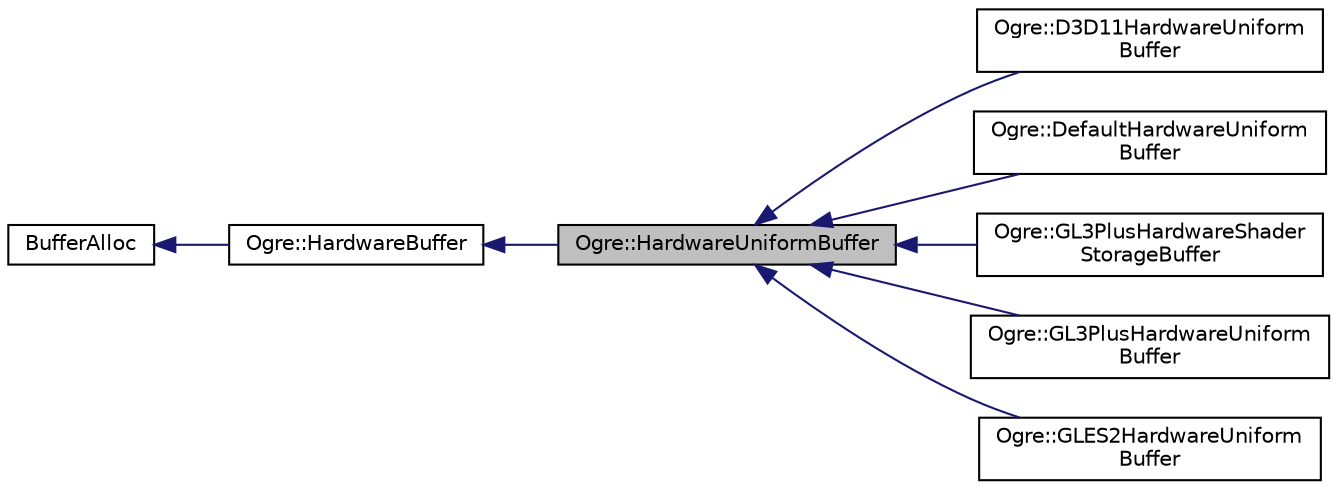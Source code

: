 digraph "Ogre::HardwareUniformBuffer"
{
  bgcolor="transparent";
  edge [fontname="Helvetica",fontsize="10",labelfontname="Helvetica",labelfontsize="10"];
  node [fontname="Helvetica",fontsize="10",shape=record];
  rankdir="LR";
  Node0 [label="Ogre::HardwareUniformBuffer",height=0.2,width=0.4,color="black", fillcolor="grey75", style="filled", fontcolor="black"];
  Node1 -> Node0 [dir="back",color="midnightblue",fontsize="10",style="solid",fontname="Helvetica"];
  Node1 [label="Ogre::HardwareBuffer",height=0.2,width=0.4,color="black",URL="$class_ogre_1_1_hardware_buffer.html",tooltip="Abstract class defining common features of hardware buffers. "];
  Node2 -> Node1 [dir="back",color="midnightblue",fontsize="10",style="solid",fontname="Helvetica"];
  Node2 [label="BufferAlloc",height=0.2,width=0.4,color="black",URL="$class_ogre_1_1_allocated_object.html"];
  Node0 -> Node3 [dir="back",color="midnightblue",fontsize="10",style="solid",fontname="Helvetica"];
  Node3 [label="Ogre::D3D11HardwareUniform\lBuffer",height=0.2,width=0.4,color="black",URL="$class_ogre_1_1_d3_d11_hardware_uniform_buffer.html",tooltip="Specialisation of HardwareBuffer for D3D11. "];
  Node0 -> Node4 [dir="back",color="midnightblue",fontsize="10",style="solid",fontname="Helvetica"];
  Node4 [label="Ogre::DefaultHardwareUniform\lBuffer",height=0.2,width=0.4,color="black",URL="$class_ogre_1_1_default_hardware_uniform_buffer.html",tooltip="Specialisation of HardwareUniformBuffer for emulation. "];
  Node0 -> Node5 [dir="back",color="midnightblue",fontsize="10",style="solid",fontname="Helvetica"];
  Node5 [label="Ogre::GL3PlusHardwareShader\lStorageBuffer",height=0.2,width=0.4,color="black",URL="$class_ogre_1_1_g_l3_plus_hardware_shader_storage_buffer.html",tooltip="Specialisation of HardwareUniformBuffer for the OpenGL Shader Storage Buffer. "];
  Node0 -> Node6 [dir="back",color="midnightblue",fontsize="10",style="solid",fontname="Helvetica"];
  Node6 [label="Ogre::GL3PlusHardwareUniform\lBuffer",height=0.2,width=0.4,color="black",URL="$class_ogre_1_1_g_l3_plus_hardware_uniform_buffer.html",tooltip="Specialisation of HardwareUniformBuffer for OpenGL. "];
  Node0 -> Node7 [dir="back",color="midnightblue",fontsize="10",style="solid",fontname="Helvetica"];
  Node7 [label="Ogre::GLES2HardwareUniform\lBuffer",height=0.2,width=0.4,color="black",URL="$class_ogre_1_1_g_l_e_s2_hardware_uniform_buffer.html",tooltip="Specialisation of HardwareUniformBuffer for OpenGL. "];
}
